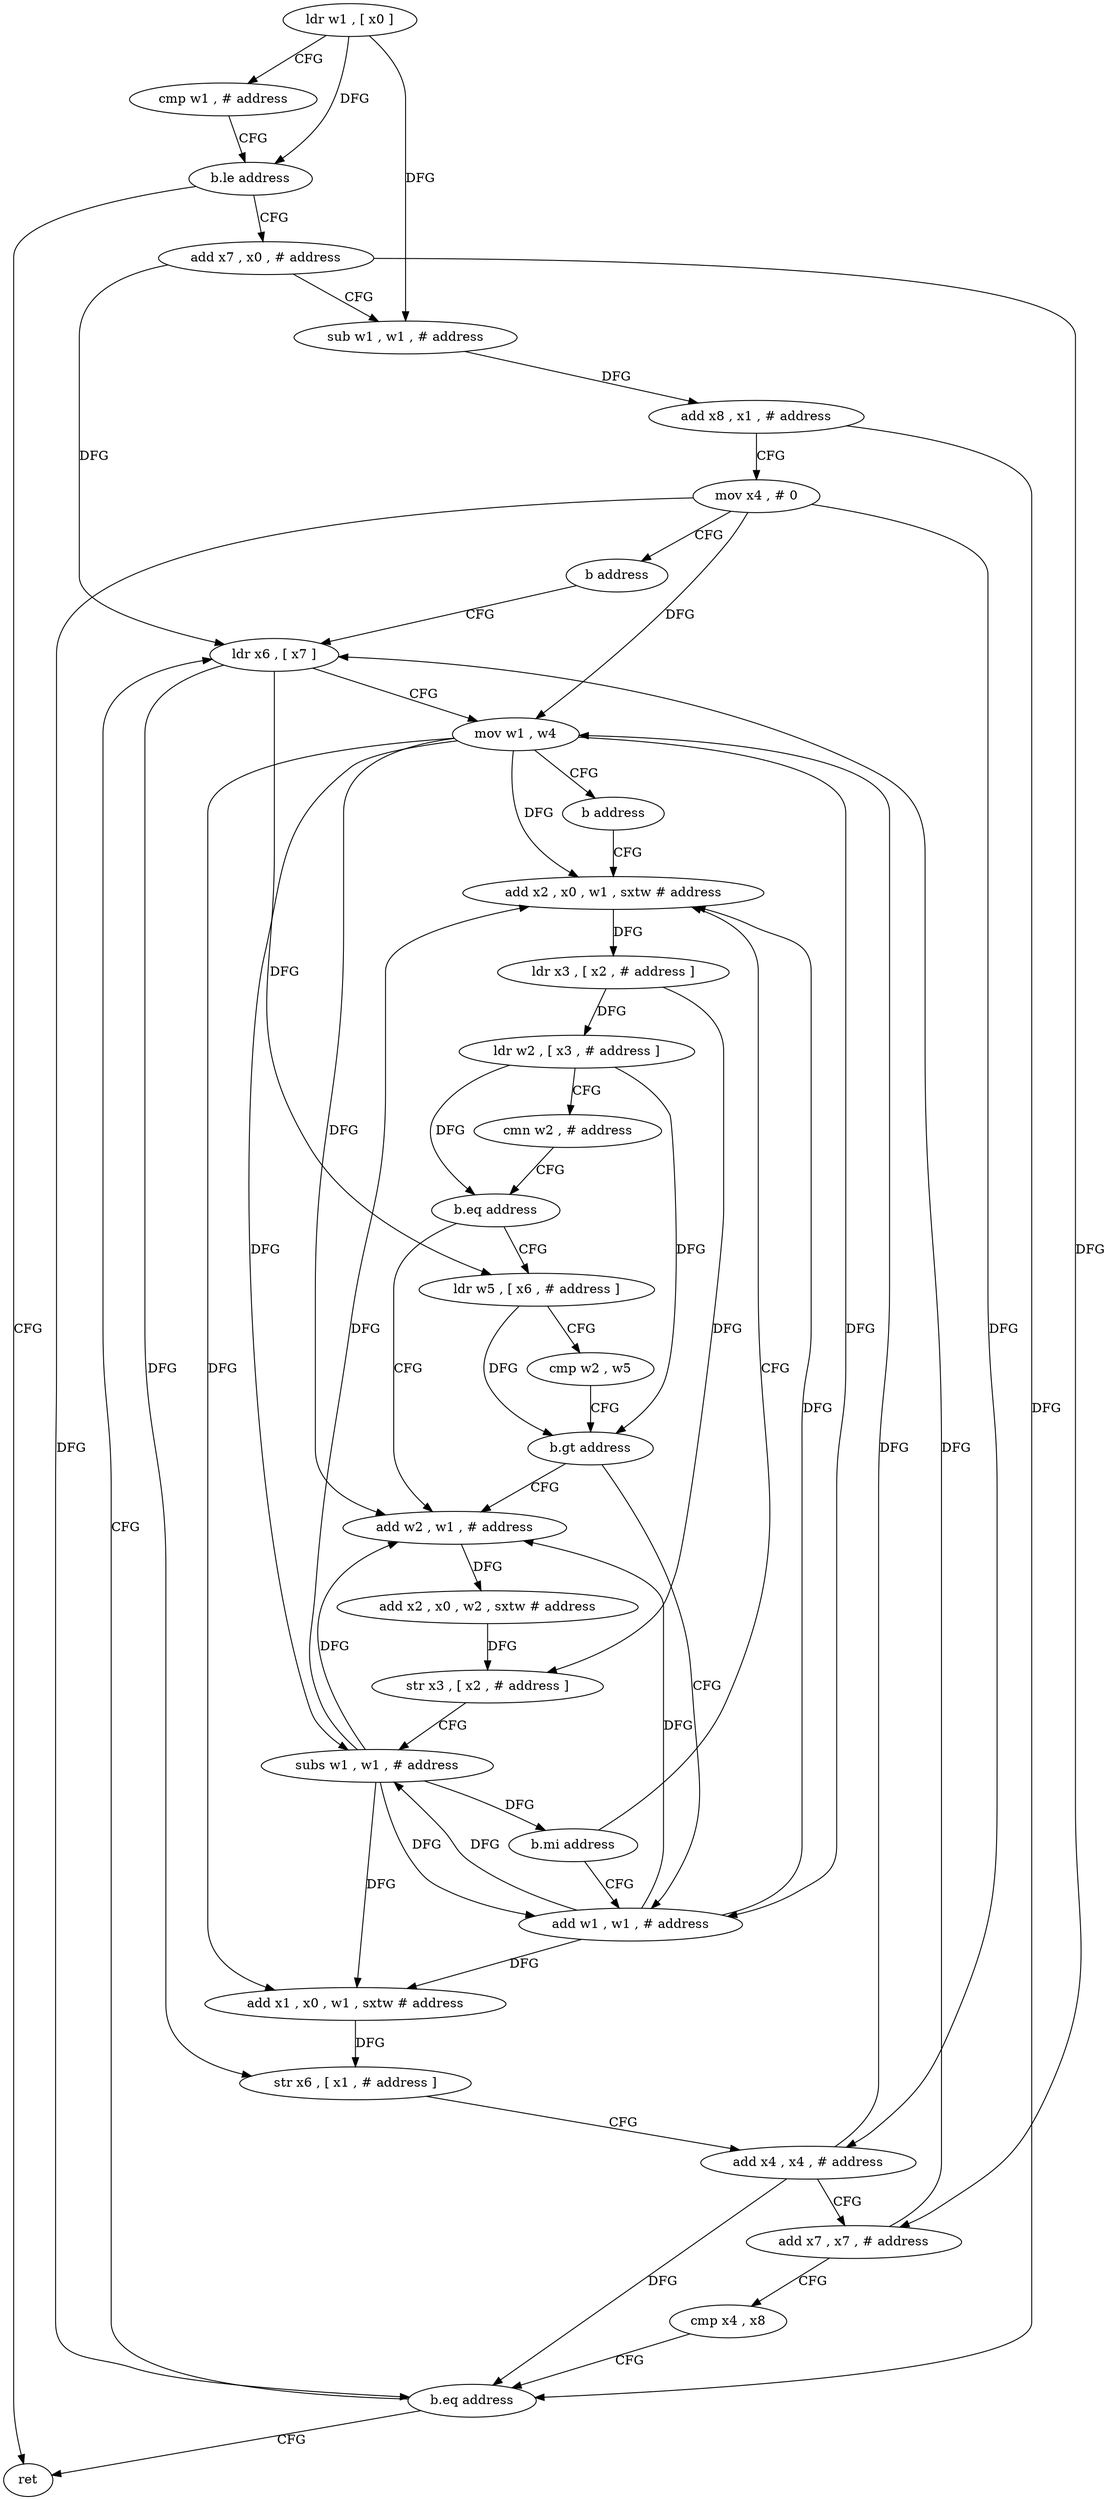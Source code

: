 digraph "func" {
"142428" [label = "ldr w1 , [ x0 ]" ]
"142432" [label = "cmp w1 , # address" ]
"142436" [label = "b.le address" ]
"142552" [label = "ret" ]
"142440" [label = "add x7 , x0 , # address" ]
"142444" [label = "sub w1 , w1 , # address" ]
"142448" [label = "add x8 , x1 , # address" ]
"142452" [label = "mov x4 , # 0" ]
"142456" [label = "b address" ]
"142540" [label = "ldr x6 , [ x7 ]" ]
"142544" [label = "mov w1 , w4" ]
"142548" [label = "b address" ]
"142480" [label = "add x2 , x0 , w1 , sxtw # address" ]
"142484" [label = "ldr x3 , [ x2 , # address ]" ]
"142488" [label = "ldr w2 , [ x3 , # address ]" ]
"142492" [label = "cmn w2 , # address" ]
"142496" [label = "b.eq address" ]
"142460" [label = "add w2 , w1 , # address" ]
"142500" [label = "ldr w5 , [ x6 , # address ]" ]
"142464" [label = "add x2 , x0 , w2 , sxtw # address" ]
"142468" [label = "str x3 , [ x2 , # address ]" ]
"142472" [label = "subs w1 , w1 , # address" ]
"142476" [label = "b.mi address" ]
"142512" [label = "add w1 , w1 , # address" ]
"142504" [label = "cmp w2 , w5" ]
"142508" [label = "b.gt address" ]
"142516" [label = "add x1 , x0 , w1 , sxtw # address" ]
"142520" [label = "str x6 , [ x1 , # address ]" ]
"142524" [label = "add x4 , x4 , # address" ]
"142528" [label = "add x7 , x7 , # address" ]
"142532" [label = "cmp x4 , x8" ]
"142536" [label = "b.eq address" ]
"142428" -> "142432" [ label = "CFG" ]
"142428" -> "142436" [ label = "DFG" ]
"142428" -> "142444" [ label = "DFG" ]
"142432" -> "142436" [ label = "CFG" ]
"142436" -> "142552" [ label = "CFG" ]
"142436" -> "142440" [ label = "CFG" ]
"142440" -> "142444" [ label = "CFG" ]
"142440" -> "142540" [ label = "DFG" ]
"142440" -> "142528" [ label = "DFG" ]
"142444" -> "142448" [ label = "DFG" ]
"142448" -> "142452" [ label = "CFG" ]
"142448" -> "142536" [ label = "DFG" ]
"142452" -> "142456" [ label = "CFG" ]
"142452" -> "142544" [ label = "DFG" ]
"142452" -> "142524" [ label = "DFG" ]
"142452" -> "142536" [ label = "DFG" ]
"142456" -> "142540" [ label = "CFG" ]
"142540" -> "142544" [ label = "CFG" ]
"142540" -> "142500" [ label = "DFG" ]
"142540" -> "142520" [ label = "DFG" ]
"142544" -> "142548" [ label = "CFG" ]
"142544" -> "142480" [ label = "DFG" ]
"142544" -> "142460" [ label = "DFG" ]
"142544" -> "142472" [ label = "DFG" ]
"142544" -> "142512" [ label = "DFG" ]
"142544" -> "142516" [ label = "DFG" ]
"142548" -> "142480" [ label = "CFG" ]
"142480" -> "142484" [ label = "DFG" ]
"142484" -> "142488" [ label = "DFG" ]
"142484" -> "142468" [ label = "DFG" ]
"142488" -> "142492" [ label = "CFG" ]
"142488" -> "142496" [ label = "DFG" ]
"142488" -> "142508" [ label = "DFG" ]
"142492" -> "142496" [ label = "CFG" ]
"142496" -> "142460" [ label = "CFG" ]
"142496" -> "142500" [ label = "CFG" ]
"142460" -> "142464" [ label = "DFG" ]
"142500" -> "142504" [ label = "CFG" ]
"142500" -> "142508" [ label = "DFG" ]
"142464" -> "142468" [ label = "DFG" ]
"142468" -> "142472" [ label = "CFG" ]
"142472" -> "142476" [ label = "DFG" ]
"142472" -> "142480" [ label = "DFG" ]
"142472" -> "142460" [ label = "DFG" ]
"142472" -> "142512" [ label = "DFG" ]
"142472" -> "142516" [ label = "DFG" ]
"142476" -> "142512" [ label = "CFG" ]
"142476" -> "142480" [ label = "CFG" ]
"142512" -> "142516" [ label = "DFG" ]
"142512" -> "142480" [ label = "DFG" ]
"142512" -> "142460" [ label = "DFG" ]
"142512" -> "142472" [ label = "DFG" ]
"142504" -> "142508" [ label = "CFG" ]
"142508" -> "142460" [ label = "CFG" ]
"142508" -> "142512" [ label = "CFG" ]
"142516" -> "142520" [ label = "DFG" ]
"142520" -> "142524" [ label = "CFG" ]
"142524" -> "142528" [ label = "CFG" ]
"142524" -> "142544" [ label = "DFG" ]
"142524" -> "142536" [ label = "DFG" ]
"142528" -> "142532" [ label = "CFG" ]
"142528" -> "142540" [ label = "DFG" ]
"142532" -> "142536" [ label = "CFG" ]
"142536" -> "142552" [ label = "CFG" ]
"142536" -> "142540" [ label = "CFG" ]
}
